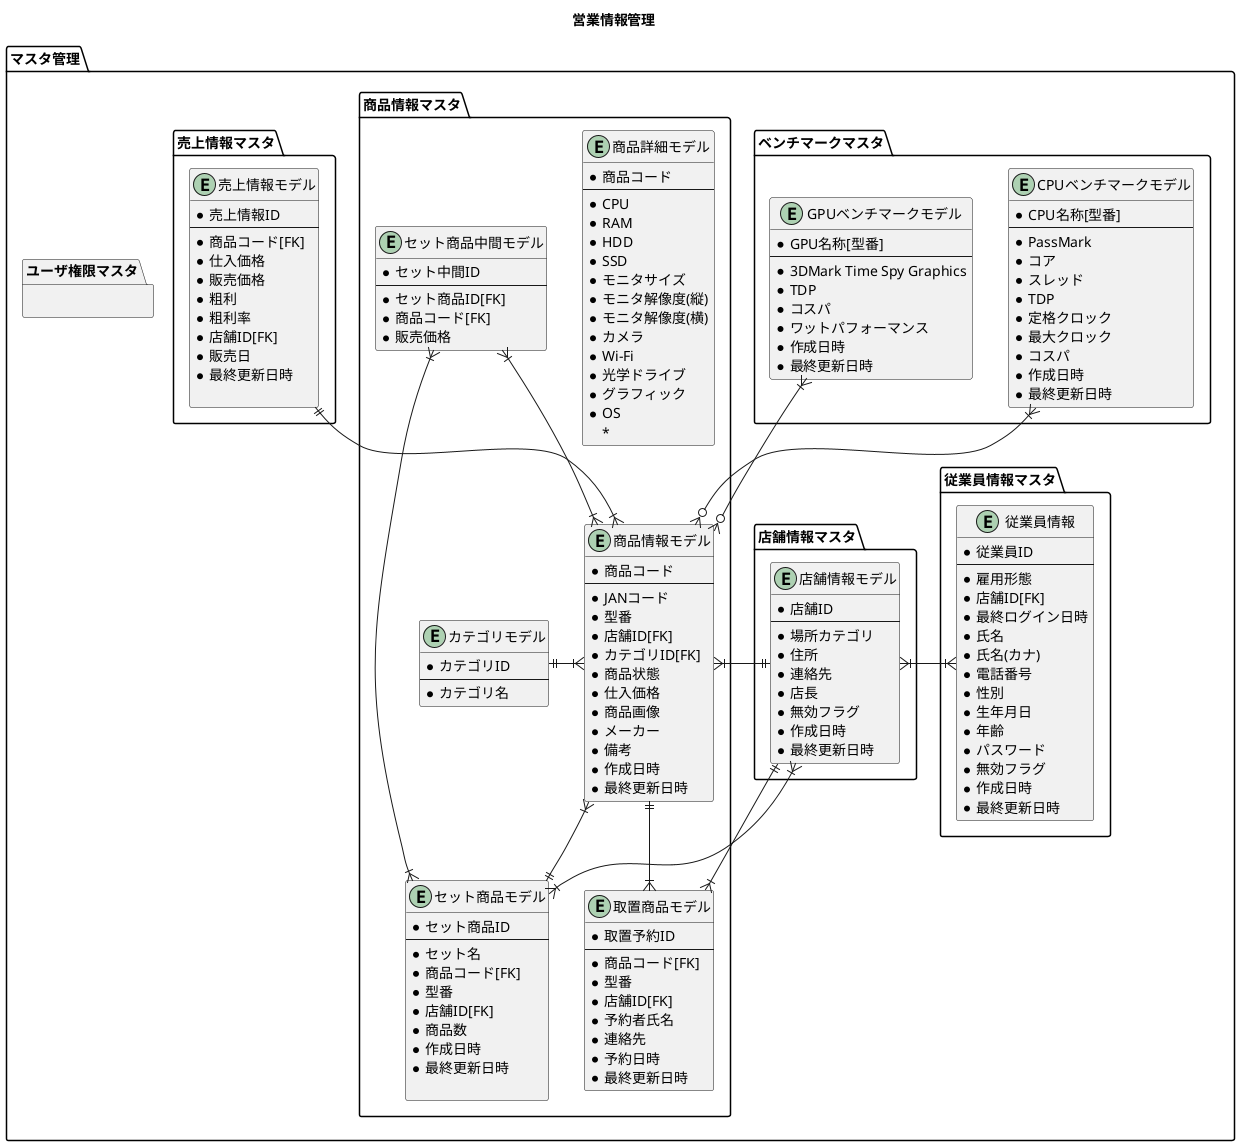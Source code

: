 @startuml ER図
' left to right direction

title 営業情報管理


package "マスタ管理" as mastermana {
  package "従業員情報マスタ"{
    entity "従業員情報" as M02{
      *従業員ID
      --
      *雇用形態
      ' 0 : 管理者  1 : 正規社員  2 : 非正規社員
      *店舗ID[FK]
      *最終ログイン日時
      *氏名
      *氏名(カナ)
      *電話番号
      *性別
      *生年月日
      *年齢
      *パスワード
      *無効フラグ
      *作成日時
      *最終更新日時
    }
    ' entity "CustomUserモデル" as M03{
    '   *従業員ID[FK]
    '   --
    ' }
  }
  package "店舗情報マスタ"{
    entity "店舗情報モデル" as M04{
      *店舗ID
      --
      *場所カテゴリ
      ' 0 : 店舗  1 : 倉庫
      *住所
      *連絡先
      *店長
      *無効フラグ
      *作成日時
      *最終更新日時
    }
  }
  package "ユーザ権限マスタ"{
  }
  package "商品情報マスタ"{
    entity "商品情報モデル" as M01 {
      *商品コード
      --
      *JANコード
      *型番
      ' 在庫場所
      *店舗ID[FK]
      *カテゴリID[FK]
      *商品状態
      ' 0 : 販売中  1 : 販売済  2 : 修理中  3 : 取置
      *仕入価格
      *商品画像
      *メーカー
      *備考
      *作成日時
      *最終更新日時
    }
    entity "商品詳細モデル" as M100000{
      *商品コード
      --
      *CPU
      *RAM
      *HDD
      *SSD
      *モニタサイズ
      *モニタ解像度(縦)
      *モニタ解像度(横)
      *カメラ
      ' 0:無 1:有
      *Wi-Fi
      ' 0:無 1:有
      *光学ドライブ
      ' 0:無 1:有
      *グラフィック
      *OS
      *
    }

    entity "セット商品モデル" as M14{
      *セット商品ID
      --
      *セット名
      *商品コード[FK]
      *型番
      *店舗ID[FK]
      *商品数
      *作成日時
      *最終更新日時
      
    }
    entity "セット商品中間モデル" as M16{
      *セット中間ID
      --
      *セット商品ID[FK]
      *商品コード[FK]
      *販売価格
    }
    entity "取置商品モデル" as M07{
      *取置予約ID
      --
      *商品コード[FK]
      *型番
      *店舗ID[FK]
      *予約者氏名
      *連絡先
      *予約日時
      *最終更新日時
    }
    entity "カテゴリモデル" as M10 {
      *カテゴリID
      --
      *カテゴリ名
    }
    ' entity "商品状態モデル" as M11 {
    '   *商品状態
    '   --
    ' }
    
  }
  package "ベンチマークマスタ"{
    entity "CPUベンチマークモデル" as M08 {
      *CPU名称[型番]
      --
      *PassMark
      *コア
      *スレッド
      *TDP
      *定格クロック
      *最大クロック
      *コスパ
      *作成日時
      *最終更新日時
    }
    entity "GPUベンチマークモデル" as M09 {
      *GPU名称[型番]
      --
      *3DMark Time Spy Graphics
      *TDP
      *コスパ
      *ワットパフォーマンス
      *作成日時
      *最終更新日時
    }
  }
  package "売上情報マスタ" {
    entity "売上情報モデル" as M06{
      *売上情報ID
      --
      *商品コード[FK]
      *仕入価格
      *販売価格
      *粗利
      *粗利率
      *店舗ID[FK]
      *販売日
      *最終更新日時
      
    }
  }
}

' package "勤務店舗状況編集"{
'   entity "勤務状況モデル" as M15{
'     *従業員ID[FK]
'     --
'     *従業員名[FK]
'     *勤務店舗名[FK]
'     *勤務フラグ
'     *最終更新日時
    
'   }
' }

' ベンチマークマスタ -[hidden]up- 商品情報マスタ
' 店舗情報マスタ -[hidden]left- 商品情報マスタ


M02 }|-r-|{ M04
M08 }|--o{ M01
M09 }|--o{ M01
M16 }|--|{ M01
M16 }|--|{ M14
M01 ||-d-|{ M07
M07 }|--|| M04
M04 }|--|{ M14
M06 ||--|{ M01
M10 ||-r-|{ M01
M04 ||--|{ M01 
M14 ||-u-|{ M01 



' M08 -[hidden]down- M09

' セット一覧}|--o|セット
' セット一覧}|-r-||カテゴリ
' セット||-r-||新規
' セット||-d-||編集
' セット||-l-||詳細
' 従業員 }|-d-|| M05
' M05 ||-d-|{ ベンチマーク
' M05 ||-d-o{ セット一覧
' M05 ||-d-o{ 店舗



' セット商品情報}|-d-||倉庫情報

' 倉庫情報||-d-o{取置商品情報
' 倉庫情報||-r-{ベンチマーク情報2
' 取置商品情報||-d-||見積情報2
' 見積情報2||-d-||売上情報



' M03 ||-r-|{ 勤務店舗
' M03 ||--|{ 従業員情報2
' M03 ||-d-|{ 店舗情報2

' 店舗情報2||-d-||店舗
' ベンチマーク||-d-o{ベンチマーク情報2






' entity Meta{
'     -保留
' }

' itemmana -[hidden]- huremana
' mastermana -[hidden]down- itemmana
' mastermana -[hidden]down- huremana

' 要素の書き出しから


' CustomUser +-- Meta
@enduml
